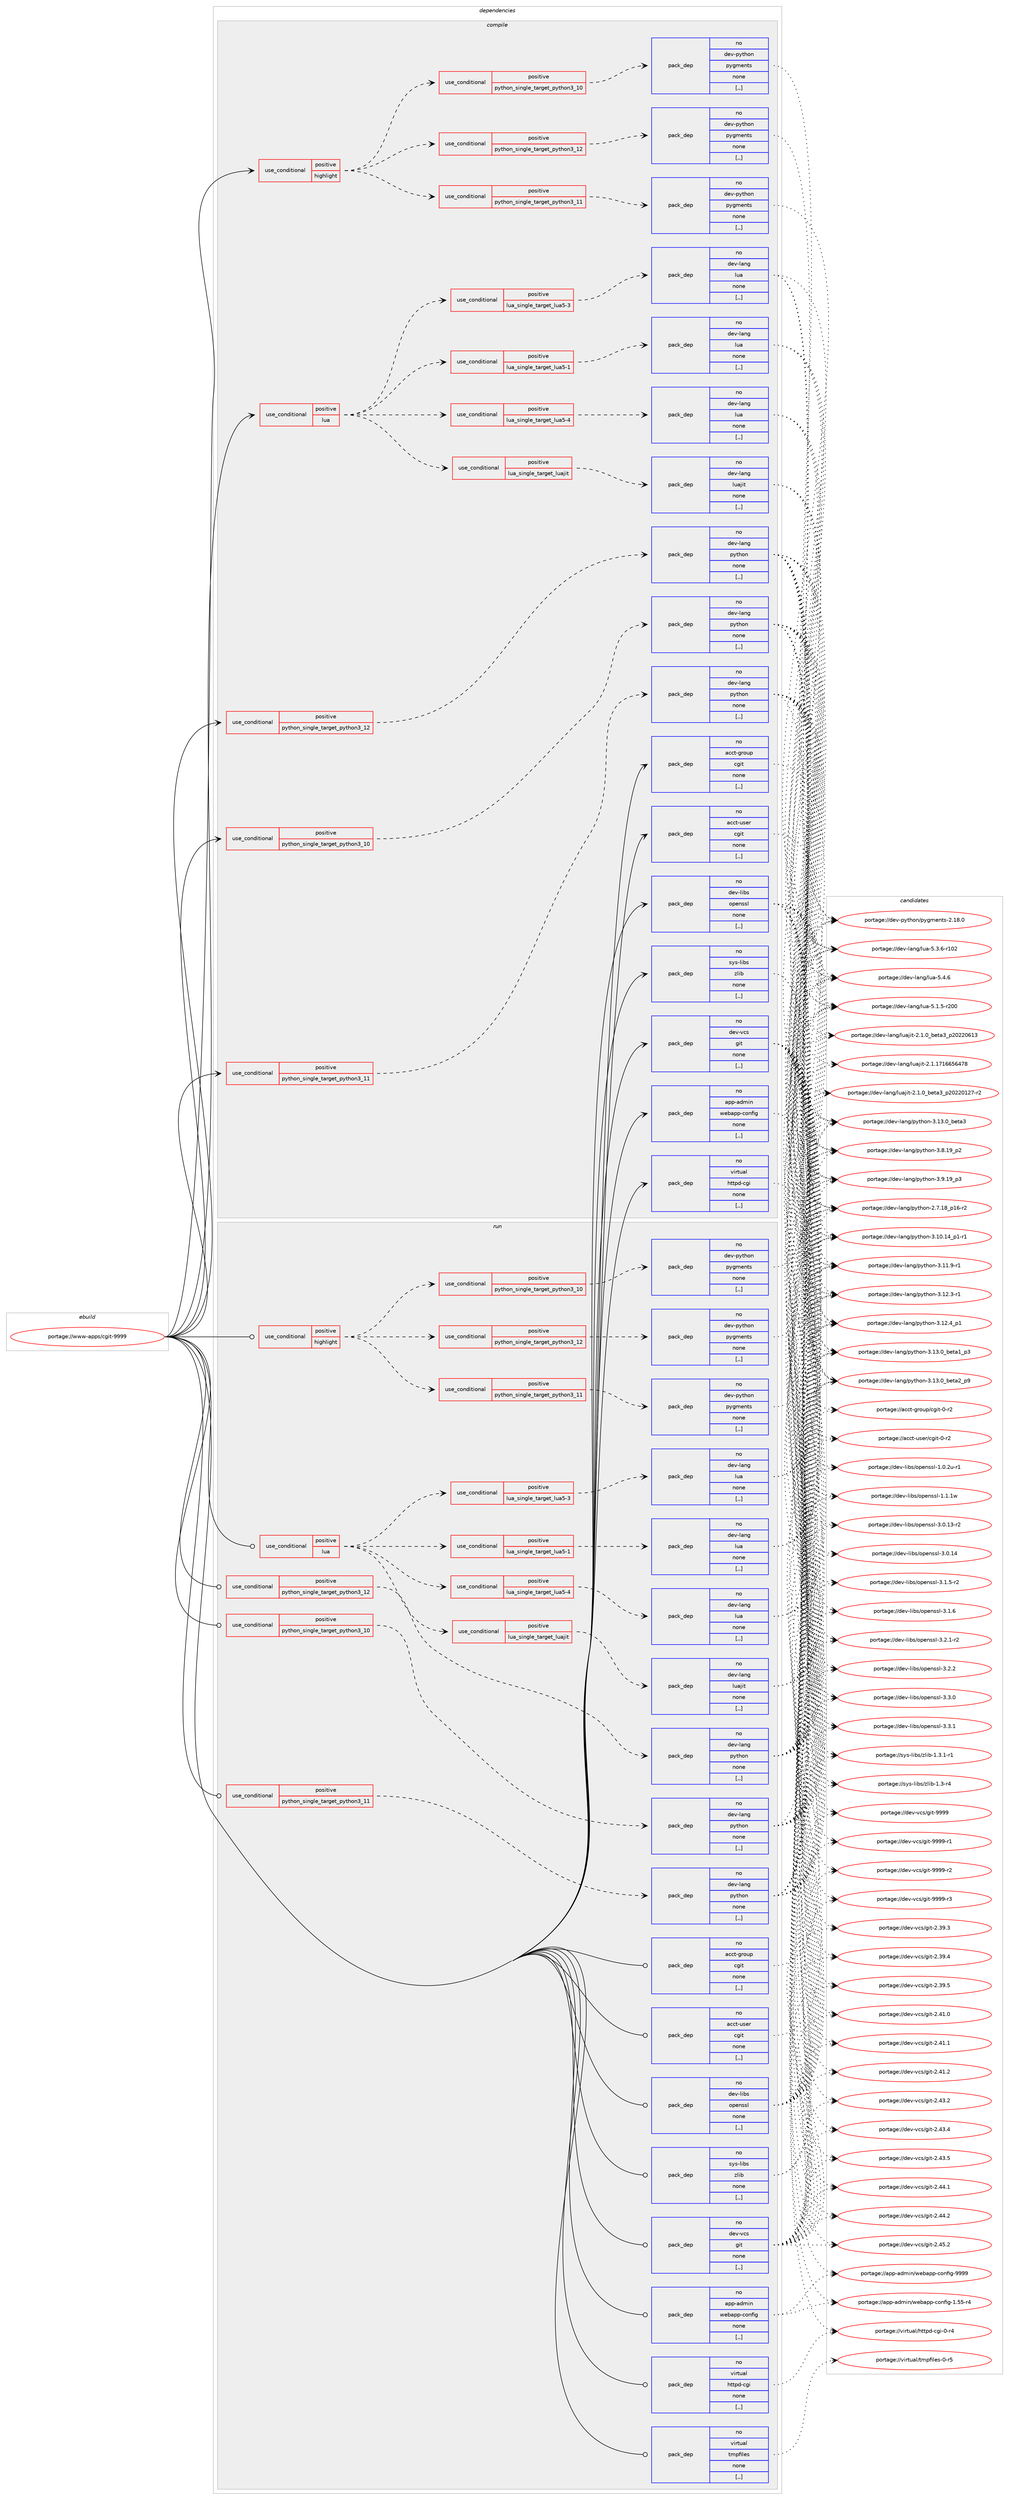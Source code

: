 digraph prolog {

# *************
# Graph options
# *************

newrank=true;
concentrate=true;
compound=true;
graph [rankdir=LR,fontname=Helvetica,fontsize=10,ranksep=1.5];#, ranksep=2.5, nodesep=0.2];
edge  [arrowhead=vee];
node  [fontname=Helvetica,fontsize=10];

# **********
# The ebuild
# **********

subgraph cluster_leftcol {
color=gray;
rank=same;
label=<<i>ebuild</i>>;
id [label="portage://www-apps/cgit-9999", color=red, width=4, href="../www-apps/cgit-9999.svg"];
}

# ****************
# The dependencies
# ****************

subgraph cluster_midcol {
color=gray;
label=<<i>dependencies</i>>;
subgraph cluster_compile {
fillcolor="#eeeeee";
style=filled;
label=<<i>compile</i>>;
subgraph cond116062 {
dependency436102 [label=<<TABLE BORDER="0" CELLBORDER="1" CELLSPACING="0" CELLPADDING="4"><TR><TD ROWSPAN="3" CELLPADDING="10">use_conditional</TD></TR><TR><TD>positive</TD></TR><TR><TD>highlight</TD></TR></TABLE>>, shape=none, color=red];
subgraph cond116063 {
dependency436103 [label=<<TABLE BORDER="0" CELLBORDER="1" CELLSPACING="0" CELLPADDING="4"><TR><TD ROWSPAN="3" CELLPADDING="10">use_conditional</TD></TR><TR><TD>positive</TD></TR><TR><TD>python_single_target_python3_10</TD></TR></TABLE>>, shape=none, color=red];
subgraph pack316865 {
dependency436104 [label=<<TABLE BORDER="0" CELLBORDER="1" CELLSPACING="0" CELLPADDING="4" WIDTH="220"><TR><TD ROWSPAN="6" CELLPADDING="30">pack_dep</TD></TR><TR><TD WIDTH="110">no</TD></TR><TR><TD>dev-python</TD></TR><TR><TD>pygments</TD></TR><TR><TD>none</TD></TR><TR><TD>[,,]</TD></TR></TABLE>>, shape=none, color=blue];
}
dependency436103:e -> dependency436104:w [weight=20,style="dashed",arrowhead="vee"];
}
dependency436102:e -> dependency436103:w [weight=20,style="dashed",arrowhead="vee"];
subgraph cond116064 {
dependency436105 [label=<<TABLE BORDER="0" CELLBORDER="1" CELLSPACING="0" CELLPADDING="4"><TR><TD ROWSPAN="3" CELLPADDING="10">use_conditional</TD></TR><TR><TD>positive</TD></TR><TR><TD>python_single_target_python3_11</TD></TR></TABLE>>, shape=none, color=red];
subgraph pack316866 {
dependency436106 [label=<<TABLE BORDER="0" CELLBORDER="1" CELLSPACING="0" CELLPADDING="4" WIDTH="220"><TR><TD ROWSPAN="6" CELLPADDING="30">pack_dep</TD></TR><TR><TD WIDTH="110">no</TD></TR><TR><TD>dev-python</TD></TR><TR><TD>pygments</TD></TR><TR><TD>none</TD></TR><TR><TD>[,,]</TD></TR></TABLE>>, shape=none, color=blue];
}
dependency436105:e -> dependency436106:w [weight=20,style="dashed",arrowhead="vee"];
}
dependency436102:e -> dependency436105:w [weight=20,style="dashed",arrowhead="vee"];
subgraph cond116065 {
dependency436107 [label=<<TABLE BORDER="0" CELLBORDER="1" CELLSPACING="0" CELLPADDING="4"><TR><TD ROWSPAN="3" CELLPADDING="10">use_conditional</TD></TR><TR><TD>positive</TD></TR><TR><TD>python_single_target_python3_12</TD></TR></TABLE>>, shape=none, color=red];
subgraph pack316867 {
dependency436108 [label=<<TABLE BORDER="0" CELLBORDER="1" CELLSPACING="0" CELLPADDING="4" WIDTH="220"><TR><TD ROWSPAN="6" CELLPADDING="30">pack_dep</TD></TR><TR><TD WIDTH="110">no</TD></TR><TR><TD>dev-python</TD></TR><TR><TD>pygments</TD></TR><TR><TD>none</TD></TR><TR><TD>[,,]</TD></TR></TABLE>>, shape=none, color=blue];
}
dependency436107:e -> dependency436108:w [weight=20,style="dashed",arrowhead="vee"];
}
dependency436102:e -> dependency436107:w [weight=20,style="dashed",arrowhead="vee"];
}
id:e -> dependency436102:w [weight=20,style="solid",arrowhead="vee"];
subgraph cond116066 {
dependency436109 [label=<<TABLE BORDER="0" CELLBORDER="1" CELLSPACING="0" CELLPADDING="4"><TR><TD ROWSPAN="3" CELLPADDING="10">use_conditional</TD></TR><TR><TD>positive</TD></TR><TR><TD>lua</TD></TR></TABLE>>, shape=none, color=red];
subgraph cond116067 {
dependency436110 [label=<<TABLE BORDER="0" CELLBORDER="1" CELLSPACING="0" CELLPADDING="4"><TR><TD ROWSPAN="3" CELLPADDING="10">use_conditional</TD></TR><TR><TD>positive</TD></TR><TR><TD>lua_single_target_luajit</TD></TR></TABLE>>, shape=none, color=red];
subgraph pack316868 {
dependency436111 [label=<<TABLE BORDER="0" CELLBORDER="1" CELLSPACING="0" CELLPADDING="4" WIDTH="220"><TR><TD ROWSPAN="6" CELLPADDING="30">pack_dep</TD></TR><TR><TD WIDTH="110">no</TD></TR><TR><TD>dev-lang</TD></TR><TR><TD>luajit</TD></TR><TR><TD>none</TD></TR><TR><TD>[,,]</TD></TR></TABLE>>, shape=none, color=blue];
}
dependency436110:e -> dependency436111:w [weight=20,style="dashed",arrowhead="vee"];
}
dependency436109:e -> dependency436110:w [weight=20,style="dashed",arrowhead="vee"];
subgraph cond116068 {
dependency436112 [label=<<TABLE BORDER="0" CELLBORDER="1" CELLSPACING="0" CELLPADDING="4"><TR><TD ROWSPAN="3" CELLPADDING="10">use_conditional</TD></TR><TR><TD>positive</TD></TR><TR><TD>lua_single_target_lua5-1</TD></TR></TABLE>>, shape=none, color=red];
subgraph pack316869 {
dependency436113 [label=<<TABLE BORDER="0" CELLBORDER="1" CELLSPACING="0" CELLPADDING="4" WIDTH="220"><TR><TD ROWSPAN="6" CELLPADDING="30">pack_dep</TD></TR><TR><TD WIDTH="110">no</TD></TR><TR><TD>dev-lang</TD></TR><TR><TD>lua</TD></TR><TR><TD>none</TD></TR><TR><TD>[,,]</TD></TR></TABLE>>, shape=none, color=blue];
}
dependency436112:e -> dependency436113:w [weight=20,style="dashed",arrowhead="vee"];
}
dependency436109:e -> dependency436112:w [weight=20,style="dashed",arrowhead="vee"];
subgraph cond116069 {
dependency436114 [label=<<TABLE BORDER="0" CELLBORDER="1" CELLSPACING="0" CELLPADDING="4"><TR><TD ROWSPAN="3" CELLPADDING="10">use_conditional</TD></TR><TR><TD>positive</TD></TR><TR><TD>lua_single_target_lua5-3</TD></TR></TABLE>>, shape=none, color=red];
subgraph pack316870 {
dependency436115 [label=<<TABLE BORDER="0" CELLBORDER="1" CELLSPACING="0" CELLPADDING="4" WIDTH="220"><TR><TD ROWSPAN="6" CELLPADDING="30">pack_dep</TD></TR><TR><TD WIDTH="110">no</TD></TR><TR><TD>dev-lang</TD></TR><TR><TD>lua</TD></TR><TR><TD>none</TD></TR><TR><TD>[,,]</TD></TR></TABLE>>, shape=none, color=blue];
}
dependency436114:e -> dependency436115:w [weight=20,style="dashed",arrowhead="vee"];
}
dependency436109:e -> dependency436114:w [weight=20,style="dashed",arrowhead="vee"];
subgraph cond116070 {
dependency436116 [label=<<TABLE BORDER="0" CELLBORDER="1" CELLSPACING="0" CELLPADDING="4"><TR><TD ROWSPAN="3" CELLPADDING="10">use_conditional</TD></TR><TR><TD>positive</TD></TR><TR><TD>lua_single_target_lua5-4</TD></TR></TABLE>>, shape=none, color=red];
subgraph pack316871 {
dependency436117 [label=<<TABLE BORDER="0" CELLBORDER="1" CELLSPACING="0" CELLPADDING="4" WIDTH="220"><TR><TD ROWSPAN="6" CELLPADDING="30">pack_dep</TD></TR><TR><TD WIDTH="110">no</TD></TR><TR><TD>dev-lang</TD></TR><TR><TD>lua</TD></TR><TR><TD>none</TD></TR><TR><TD>[,,]</TD></TR></TABLE>>, shape=none, color=blue];
}
dependency436116:e -> dependency436117:w [weight=20,style="dashed",arrowhead="vee"];
}
dependency436109:e -> dependency436116:w [weight=20,style="dashed",arrowhead="vee"];
}
id:e -> dependency436109:w [weight=20,style="solid",arrowhead="vee"];
subgraph cond116071 {
dependency436118 [label=<<TABLE BORDER="0" CELLBORDER="1" CELLSPACING="0" CELLPADDING="4"><TR><TD ROWSPAN="3" CELLPADDING="10">use_conditional</TD></TR><TR><TD>positive</TD></TR><TR><TD>python_single_target_python3_10</TD></TR></TABLE>>, shape=none, color=red];
subgraph pack316872 {
dependency436119 [label=<<TABLE BORDER="0" CELLBORDER="1" CELLSPACING="0" CELLPADDING="4" WIDTH="220"><TR><TD ROWSPAN="6" CELLPADDING="30">pack_dep</TD></TR><TR><TD WIDTH="110">no</TD></TR><TR><TD>dev-lang</TD></TR><TR><TD>python</TD></TR><TR><TD>none</TD></TR><TR><TD>[,,]</TD></TR></TABLE>>, shape=none, color=blue];
}
dependency436118:e -> dependency436119:w [weight=20,style="dashed",arrowhead="vee"];
}
id:e -> dependency436118:w [weight=20,style="solid",arrowhead="vee"];
subgraph cond116072 {
dependency436120 [label=<<TABLE BORDER="0" CELLBORDER="1" CELLSPACING="0" CELLPADDING="4"><TR><TD ROWSPAN="3" CELLPADDING="10">use_conditional</TD></TR><TR><TD>positive</TD></TR><TR><TD>python_single_target_python3_11</TD></TR></TABLE>>, shape=none, color=red];
subgraph pack316873 {
dependency436121 [label=<<TABLE BORDER="0" CELLBORDER="1" CELLSPACING="0" CELLPADDING="4" WIDTH="220"><TR><TD ROWSPAN="6" CELLPADDING="30">pack_dep</TD></TR><TR><TD WIDTH="110">no</TD></TR><TR><TD>dev-lang</TD></TR><TR><TD>python</TD></TR><TR><TD>none</TD></TR><TR><TD>[,,]</TD></TR></TABLE>>, shape=none, color=blue];
}
dependency436120:e -> dependency436121:w [weight=20,style="dashed",arrowhead="vee"];
}
id:e -> dependency436120:w [weight=20,style="solid",arrowhead="vee"];
subgraph cond116073 {
dependency436122 [label=<<TABLE BORDER="0" CELLBORDER="1" CELLSPACING="0" CELLPADDING="4"><TR><TD ROWSPAN="3" CELLPADDING="10">use_conditional</TD></TR><TR><TD>positive</TD></TR><TR><TD>python_single_target_python3_12</TD></TR></TABLE>>, shape=none, color=red];
subgraph pack316874 {
dependency436123 [label=<<TABLE BORDER="0" CELLBORDER="1" CELLSPACING="0" CELLPADDING="4" WIDTH="220"><TR><TD ROWSPAN="6" CELLPADDING="30">pack_dep</TD></TR><TR><TD WIDTH="110">no</TD></TR><TR><TD>dev-lang</TD></TR><TR><TD>python</TD></TR><TR><TD>none</TD></TR><TR><TD>[,,]</TD></TR></TABLE>>, shape=none, color=blue];
}
dependency436122:e -> dependency436123:w [weight=20,style="dashed",arrowhead="vee"];
}
id:e -> dependency436122:w [weight=20,style="solid",arrowhead="vee"];
subgraph pack316875 {
dependency436124 [label=<<TABLE BORDER="0" CELLBORDER="1" CELLSPACING="0" CELLPADDING="4" WIDTH="220"><TR><TD ROWSPAN="6" CELLPADDING="30">pack_dep</TD></TR><TR><TD WIDTH="110">no</TD></TR><TR><TD>acct-group</TD></TR><TR><TD>cgit</TD></TR><TR><TD>none</TD></TR><TR><TD>[,,]</TD></TR></TABLE>>, shape=none, color=blue];
}
id:e -> dependency436124:w [weight=20,style="solid",arrowhead="vee"];
subgraph pack316876 {
dependency436125 [label=<<TABLE BORDER="0" CELLBORDER="1" CELLSPACING="0" CELLPADDING="4" WIDTH="220"><TR><TD ROWSPAN="6" CELLPADDING="30">pack_dep</TD></TR><TR><TD WIDTH="110">no</TD></TR><TR><TD>acct-user</TD></TR><TR><TD>cgit</TD></TR><TR><TD>none</TD></TR><TR><TD>[,,]</TD></TR></TABLE>>, shape=none, color=blue];
}
id:e -> dependency436125:w [weight=20,style="solid",arrowhead="vee"];
subgraph pack316877 {
dependency436126 [label=<<TABLE BORDER="0" CELLBORDER="1" CELLSPACING="0" CELLPADDING="4" WIDTH="220"><TR><TD ROWSPAN="6" CELLPADDING="30">pack_dep</TD></TR><TR><TD WIDTH="110">no</TD></TR><TR><TD>app-admin</TD></TR><TR><TD>webapp-config</TD></TR><TR><TD>none</TD></TR><TR><TD>[,,]</TD></TR></TABLE>>, shape=none, color=blue];
}
id:e -> dependency436126:w [weight=20,style="solid",arrowhead="vee"];
subgraph pack316878 {
dependency436127 [label=<<TABLE BORDER="0" CELLBORDER="1" CELLSPACING="0" CELLPADDING="4" WIDTH="220"><TR><TD ROWSPAN="6" CELLPADDING="30">pack_dep</TD></TR><TR><TD WIDTH="110">no</TD></TR><TR><TD>dev-libs</TD></TR><TR><TD>openssl</TD></TR><TR><TD>none</TD></TR><TR><TD>[,,]</TD></TR></TABLE>>, shape=none, color=blue];
}
id:e -> dependency436127:w [weight=20,style="solid",arrowhead="vee"];
subgraph pack316879 {
dependency436128 [label=<<TABLE BORDER="0" CELLBORDER="1" CELLSPACING="0" CELLPADDING="4" WIDTH="220"><TR><TD ROWSPAN="6" CELLPADDING="30">pack_dep</TD></TR><TR><TD WIDTH="110">no</TD></TR><TR><TD>dev-vcs</TD></TR><TR><TD>git</TD></TR><TR><TD>none</TD></TR><TR><TD>[,,]</TD></TR></TABLE>>, shape=none, color=blue];
}
id:e -> dependency436128:w [weight=20,style="solid",arrowhead="vee"];
subgraph pack316880 {
dependency436129 [label=<<TABLE BORDER="0" CELLBORDER="1" CELLSPACING="0" CELLPADDING="4" WIDTH="220"><TR><TD ROWSPAN="6" CELLPADDING="30">pack_dep</TD></TR><TR><TD WIDTH="110">no</TD></TR><TR><TD>sys-libs</TD></TR><TR><TD>zlib</TD></TR><TR><TD>none</TD></TR><TR><TD>[,,]</TD></TR></TABLE>>, shape=none, color=blue];
}
id:e -> dependency436129:w [weight=20,style="solid",arrowhead="vee"];
subgraph pack316881 {
dependency436130 [label=<<TABLE BORDER="0" CELLBORDER="1" CELLSPACING="0" CELLPADDING="4" WIDTH="220"><TR><TD ROWSPAN="6" CELLPADDING="30">pack_dep</TD></TR><TR><TD WIDTH="110">no</TD></TR><TR><TD>virtual</TD></TR><TR><TD>httpd-cgi</TD></TR><TR><TD>none</TD></TR><TR><TD>[,,]</TD></TR></TABLE>>, shape=none, color=blue];
}
id:e -> dependency436130:w [weight=20,style="solid",arrowhead="vee"];
}
subgraph cluster_compileandrun {
fillcolor="#eeeeee";
style=filled;
label=<<i>compile and run</i>>;
}
subgraph cluster_run {
fillcolor="#eeeeee";
style=filled;
label=<<i>run</i>>;
subgraph cond116074 {
dependency436131 [label=<<TABLE BORDER="0" CELLBORDER="1" CELLSPACING="0" CELLPADDING="4"><TR><TD ROWSPAN="3" CELLPADDING="10">use_conditional</TD></TR><TR><TD>positive</TD></TR><TR><TD>highlight</TD></TR></TABLE>>, shape=none, color=red];
subgraph cond116075 {
dependency436132 [label=<<TABLE BORDER="0" CELLBORDER="1" CELLSPACING="0" CELLPADDING="4"><TR><TD ROWSPAN="3" CELLPADDING="10">use_conditional</TD></TR><TR><TD>positive</TD></TR><TR><TD>python_single_target_python3_10</TD></TR></TABLE>>, shape=none, color=red];
subgraph pack316882 {
dependency436133 [label=<<TABLE BORDER="0" CELLBORDER="1" CELLSPACING="0" CELLPADDING="4" WIDTH="220"><TR><TD ROWSPAN="6" CELLPADDING="30">pack_dep</TD></TR><TR><TD WIDTH="110">no</TD></TR><TR><TD>dev-python</TD></TR><TR><TD>pygments</TD></TR><TR><TD>none</TD></TR><TR><TD>[,,]</TD></TR></TABLE>>, shape=none, color=blue];
}
dependency436132:e -> dependency436133:w [weight=20,style="dashed",arrowhead="vee"];
}
dependency436131:e -> dependency436132:w [weight=20,style="dashed",arrowhead="vee"];
subgraph cond116076 {
dependency436134 [label=<<TABLE BORDER="0" CELLBORDER="1" CELLSPACING="0" CELLPADDING="4"><TR><TD ROWSPAN="3" CELLPADDING="10">use_conditional</TD></TR><TR><TD>positive</TD></TR><TR><TD>python_single_target_python3_11</TD></TR></TABLE>>, shape=none, color=red];
subgraph pack316883 {
dependency436135 [label=<<TABLE BORDER="0" CELLBORDER="1" CELLSPACING="0" CELLPADDING="4" WIDTH="220"><TR><TD ROWSPAN="6" CELLPADDING="30">pack_dep</TD></TR><TR><TD WIDTH="110">no</TD></TR><TR><TD>dev-python</TD></TR><TR><TD>pygments</TD></TR><TR><TD>none</TD></TR><TR><TD>[,,]</TD></TR></TABLE>>, shape=none, color=blue];
}
dependency436134:e -> dependency436135:w [weight=20,style="dashed",arrowhead="vee"];
}
dependency436131:e -> dependency436134:w [weight=20,style="dashed",arrowhead="vee"];
subgraph cond116077 {
dependency436136 [label=<<TABLE BORDER="0" CELLBORDER="1" CELLSPACING="0" CELLPADDING="4"><TR><TD ROWSPAN="3" CELLPADDING="10">use_conditional</TD></TR><TR><TD>positive</TD></TR><TR><TD>python_single_target_python3_12</TD></TR></TABLE>>, shape=none, color=red];
subgraph pack316884 {
dependency436137 [label=<<TABLE BORDER="0" CELLBORDER="1" CELLSPACING="0" CELLPADDING="4" WIDTH="220"><TR><TD ROWSPAN="6" CELLPADDING="30">pack_dep</TD></TR><TR><TD WIDTH="110">no</TD></TR><TR><TD>dev-python</TD></TR><TR><TD>pygments</TD></TR><TR><TD>none</TD></TR><TR><TD>[,,]</TD></TR></TABLE>>, shape=none, color=blue];
}
dependency436136:e -> dependency436137:w [weight=20,style="dashed",arrowhead="vee"];
}
dependency436131:e -> dependency436136:w [weight=20,style="dashed",arrowhead="vee"];
}
id:e -> dependency436131:w [weight=20,style="solid",arrowhead="odot"];
subgraph cond116078 {
dependency436138 [label=<<TABLE BORDER="0" CELLBORDER="1" CELLSPACING="0" CELLPADDING="4"><TR><TD ROWSPAN="3" CELLPADDING="10">use_conditional</TD></TR><TR><TD>positive</TD></TR><TR><TD>lua</TD></TR></TABLE>>, shape=none, color=red];
subgraph cond116079 {
dependency436139 [label=<<TABLE BORDER="0" CELLBORDER="1" CELLSPACING="0" CELLPADDING="4"><TR><TD ROWSPAN="3" CELLPADDING="10">use_conditional</TD></TR><TR><TD>positive</TD></TR><TR><TD>lua_single_target_luajit</TD></TR></TABLE>>, shape=none, color=red];
subgraph pack316885 {
dependency436140 [label=<<TABLE BORDER="0" CELLBORDER="1" CELLSPACING="0" CELLPADDING="4" WIDTH="220"><TR><TD ROWSPAN="6" CELLPADDING="30">pack_dep</TD></TR><TR><TD WIDTH="110">no</TD></TR><TR><TD>dev-lang</TD></TR><TR><TD>luajit</TD></TR><TR><TD>none</TD></TR><TR><TD>[,,]</TD></TR></TABLE>>, shape=none, color=blue];
}
dependency436139:e -> dependency436140:w [weight=20,style="dashed",arrowhead="vee"];
}
dependency436138:e -> dependency436139:w [weight=20,style="dashed",arrowhead="vee"];
subgraph cond116080 {
dependency436141 [label=<<TABLE BORDER="0" CELLBORDER="1" CELLSPACING="0" CELLPADDING="4"><TR><TD ROWSPAN="3" CELLPADDING="10">use_conditional</TD></TR><TR><TD>positive</TD></TR><TR><TD>lua_single_target_lua5-1</TD></TR></TABLE>>, shape=none, color=red];
subgraph pack316886 {
dependency436142 [label=<<TABLE BORDER="0" CELLBORDER="1" CELLSPACING="0" CELLPADDING="4" WIDTH="220"><TR><TD ROWSPAN="6" CELLPADDING="30">pack_dep</TD></TR><TR><TD WIDTH="110">no</TD></TR><TR><TD>dev-lang</TD></TR><TR><TD>lua</TD></TR><TR><TD>none</TD></TR><TR><TD>[,,]</TD></TR></TABLE>>, shape=none, color=blue];
}
dependency436141:e -> dependency436142:w [weight=20,style="dashed",arrowhead="vee"];
}
dependency436138:e -> dependency436141:w [weight=20,style="dashed",arrowhead="vee"];
subgraph cond116081 {
dependency436143 [label=<<TABLE BORDER="0" CELLBORDER="1" CELLSPACING="0" CELLPADDING="4"><TR><TD ROWSPAN="3" CELLPADDING="10">use_conditional</TD></TR><TR><TD>positive</TD></TR><TR><TD>lua_single_target_lua5-3</TD></TR></TABLE>>, shape=none, color=red];
subgraph pack316887 {
dependency436144 [label=<<TABLE BORDER="0" CELLBORDER="1" CELLSPACING="0" CELLPADDING="4" WIDTH="220"><TR><TD ROWSPAN="6" CELLPADDING="30">pack_dep</TD></TR><TR><TD WIDTH="110">no</TD></TR><TR><TD>dev-lang</TD></TR><TR><TD>lua</TD></TR><TR><TD>none</TD></TR><TR><TD>[,,]</TD></TR></TABLE>>, shape=none, color=blue];
}
dependency436143:e -> dependency436144:w [weight=20,style="dashed",arrowhead="vee"];
}
dependency436138:e -> dependency436143:w [weight=20,style="dashed",arrowhead="vee"];
subgraph cond116082 {
dependency436145 [label=<<TABLE BORDER="0" CELLBORDER="1" CELLSPACING="0" CELLPADDING="4"><TR><TD ROWSPAN="3" CELLPADDING="10">use_conditional</TD></TR><TR><TD>positive</TD></TR><TR><TD>lua_single_target_lua5-4</TD></TR></TABLE>>, shape=none, color=red];
subgraph pack316888 {
dependency436146 [label=<<TABLE BORDER="0" CELLBORDER="1" CELLSPACING="0" CELLPADDING="4" WIDTH="220"><TR><TD ROWSPAN="6" CELLPADDING="30">pack_dep</TD></TR><TR><TD WIDTH="110">no</TD></TR><TR><TD>dev-lang</TD></TR><TR><TD>lua</TD></TR><TR><TD>none</TD></TR><TR><TD>[,,]</TD></TR></TABLE>>, shape=none, color=blue];
}
dependency436145:e -> dependency436146:w [weight=20,style="dashed",arrowhead="vee"];
}
dependency436138:e -> dependency436145:w [weight=20,style="dashed",arrowhead="vee"];
}
id:e -> dependency436138:w [weight=20,style="solid",arrowhead="odot"];
subgraph cond116083 {
dependency436147 [label=<<TABLE BORDER="0" CELLBORDER="1" CELLSPACING="0" CELLPADDING="4"><TR><TD ROWSPAN="3" CELLPADDING="10">use_conditional</TD></TR><TR><TD>positive</TD></TR><TR><TD>python_single_target_python3_10</TD></TR></TABLE>>, shape=none, color=red];
subgraph pack316889 {
dependency436148 [label=<<TABLE BORDER="0" CELLBORDER="1" CELLSPACING="0" CELLPADDING="4" WIDTH="220"><TR><TD ROWSPAN="6" CELLPADDING="30">pack_dep</TD></TR><TR><TD WIDTH="110">no</TD></TR><TR><TD>dev-lang</TD></TR><TR><TD>python</TD></TR><TR><TD>none</TD></TR><TR><TD>[,,]</TD></TR></TABLE>>, shape=none, color=blue];
}
dependency436147:e -> dependency436148:w [weight=20,style="dashed",arrowhead="vee"];
}
id:e -> dependency436147:w [weight=20,style="solid",arrowhead="odot"];
subgraph cond116084 {
dependency436149 [label=<<TABLE BORDER="0" CELLBORDER="1" CELLSPACING="0" CELLPADDING="4"><TR><TD ROWSPAN="3" CELLPADDING="10">use_conditional</TD></TR><TR><TD>positive</TD></TR><TR><TD>python_single_target_python3_11</TD></TR></TABLE>>, shape=none, color=red];
subgraph pack316890 {
dependency436150 [label=<<TABLE BORDER="0" CELLBORDER="1" CELLSPACING="0" CELLPADDING="4" WIDTH="220"><TR><TD ROWSPAN="6" CELLPADDING="30">pack_dep</TD></TR><TR><TD WIDTH="110">no</TD></TR><TR><TD>dev-lang</TD></TR><TR><TD>python</TD></TR><TR><TD>none</TD></TR><TR><TD>[,,]</TD></TR></TABLE>>, shape=none, color=blue];
}
dependency436149:e -> dependency436150:w [weight=20,style="dashed",arrowhead="vee"];
}
id:e -> dependency436149:w [weight=20,style="solid",arrowhead="odot"];
subgraph cond116085 {
dependency436151 [label=<<TABLE BORDER="0" CELLBORDER="1" CELLSPACING="0" CELLPADDING="4"><TR><TD ROWSPAN="3" CELLPADDING="10">use_conditional</TD></TR><TR><TD>positive</TD></TR><TR><TD>python_single_target_python3_12</TD></TR></TABLE>>, shape=none, color=red];
subgraph pack316891 {
dependency436152 [label=<<TABLE BORDER="0" CELLBORDER="1" CELLSPACING="0" CELLPADDING="4" WIDTH="220"><TR><TD ROWSPAN="6" CELLPADDING="30">pack_dep</TD></TR><TR><TD WIDTH="110">no</TD></TR><TR><TD>dev-lang</TD></TR><TR><TD>python</TD></TR><TR><TD>none</TD></TR><TR><TD>[,,]</TD></TR></TABLE>>, shape=none, color=blue];
}
dependency436151:e -> dependency436152:w [weight=20,style="dashed",arrowhead="vee"];
}
id:e -> dependency436151:w [weight=20,style="solid",arrowhead="odot"];
subgraph pack316892 {
dependency436153 [label=<<TABLE BORDER="0" CELLBORDER="1" CELLSPACING="0" CELLPADDING="4" WIDTH="220"><TR><TD ROWSPAN="6" CELLPADDING="30">pack_dep</TD></TR><TR><TD WIDTH="110">no</TD></TR><TR><TD>acct-group</TD></TR><TR><TD>cgit</TD></TR><TR><TD>none</TD></TR><TR><TD>[,,]</TD></TR></TABLE>>, shape=none, color=blue];
}
id:e -> dependency436153:w [weight=20,style="solid",arrowhead="odot"];
subgraph pack316893 {
dependency436154 [label=<<TABLE BORDER="0" CELLBORDER="1" CELLSPACING="0" CELLPADDING="4" WIDTH="220"><TR><TD ROWSPAN="6" CELLPADDING="30">pack_dep</TD></TR><TR><TD WIDTH="110">no</TD></TR><TR><TD>acct-user</TD></TR><TR><TD>cgit</TD></TR><TR><TD>none</TD></TR><TR><TD>[,,]</TD></TR></TABLE>>, shape=none, color=blue];
}
id:e -> dependency436154:w [weight=20,style="solid",arrowhead="odot"];
subgraph pack316894 {
dependency436155 [label=<<TABLE BORDER="0" CELLBORDER="1" CELLSPACING="0" CELLPADDING="4" WIDTH="220"><TR><TD ROWSPAN="6" CELLPADDING="30">pack_dep</TD></TR><TR><TD WIDTH="110">no</TD></TR><TR><TD>app-admin</TD></TR><TR><TD>webapp-config</TD></TR><TR><TD>none</TD></TR><TR><TD>[,,]</TD></TR></TABLE>>, shape=none, color=blue];
}
id:e -> dependency436155:w [weight=20,style="solid",arrowhead="odot"];
subgraph pack316895 {
dependency436156 [label=<<TABLE BORDER="0" CELLBORDER="1" CELLSPACING="0" CELLPADDING="4" WIDTH="220"><TR><TD ROWSPAN="6" CELLPADDING="30">pack_dep</TD></TR><TR><TD WIDTH="110">no</TD></TR><TR><TD>dev-libs</TD></TR><TR><TD>openssl</TD></TR><TR><TD>none</TD></TR><TR><TD>[,,]</TD></TR></TABLE>>, shape=none, color=blue];
}
id:e -> dependency436156:w [weight=20,style="solid",arrowhead="odot"];
subgraph pack316896 {
dependency436157 [label=<<TABLE BORDER="0" CELLBORDER="1" CELLSPACING="0" CELLPADDING="4" WIDTH="220"><TR><TD ROWSPAN="6" CELLPADDING="30">pack_dep</TD></TR><TR><TD WIDTH="110">no</TD></TR><TR><TD>dev-vcs</TD></TR><TR><TD>git</TD></TR><TR><TD>none</TD></TR><TR><TD>[,,]</TD></TR></TABLE>>, shape=none, color=blue];
}
id:e -> dependency436157:w [weight=20,style="solid",arrowhead="odot"];
subgraph pack316897 {
dependency436158 [label=<<TABLE BORDER="0" CELLBORDER="1" CELLSPACING="0" CELLPADDING="4" WIDTH="220"><TR><TD ROWSPAN="6" CELLPADDING="30">pack_dep</TD></TR><TR><TD WIDTH="110">no</TD></TR><TR><TD>sys-libs</TD></TR><TR><TD>zlib</TD></TR><TR><TD>none</TD></TR><TR><TD>[,,]</TD></TR></TABLE>>, shape=none, color=blue];
}
id:e -> dependency436158:w [weight=20,style="solid",arrowhead="odot"];
subgraph pack316898 {
dependency436159 [label=<<TABLE BORDER="0" CELLBORDER="1" CELLSPACING="0" CELLPADDING="4" WIDTH="220"><TR><TD ROWSPAN="6" CELLPADDING="30">pack_dep</TD></TR><TR><TD WIDTH="110">no</TD></TR><TR><TD>virtual</TD></TR><TR><TD>httpd-cgi</TD></TR><TR><TD>none</TD></TR><TR><TD>[,,]</TD></TR></TABLE>>, shape=none, color=blue];
}
id:e -> dependency436159:w [weight=20,style="solid",arrowhead="odot"];
subgraph pack316899 {
dependency436160 [label=<<TABLE BORDER="0" CELLBORDER="1" CELLSPACING="0" CELLPADDING="4" WIDTH="220"><TR><TD ROWSPAN="6" CELLPADDING="30">pack_dep</TD></TR><TR><TD WIDTH="110">no</TD></TR><TR><TD>virtual</TD></TR><TR><TD>tmpfiles</TD></TR><TR><TD>none</TD></TR><TR><TD>[,,]</TD></TR></TABLE>>, shape=none, color=blue];
}
id:e -> dependency436160:w [weight=20,style="solid",arrowhead="odot"];
}
}

# **************
# The candidates
# **************

subgraph cluster_choices {
rank=same;
color=gray;
label=<<i>candidates</i>>;

subgraph choice316865 {
color=black;
nodesep=1;
choice100101118451121211161041111104711212110310910111011611545504649564648 [label="portage://dev-python/pygments-2.18.0", color=red, width=4,href="../dev-python/pygments-2.18.0.svg"];
dependency436104:e -> choice100101118451121211161041111104711212110310910111011611545504649564648:w [style=dotted,weight="100"];
}
subgraph choice316866 {
color=black;
nodesep=1;
choice100101118451121211161041111104711212110310910111011611545504649564648 [label="portage://dev-python/pygments-2.18.0", color=red, width=4,href="../dev-python/pygments-2.18.0.svg"];
dependency436106:e -> choice100101118451121211161041111104711212110310910111011611545504649564648:w [style=dotted,weight="100"];
}
subgraph choice316867 {
color=black;
nodesep=1;
choice100101118451121211161041111104711212110310910111011611545504649564648 [label="portage://dev-python/pygments-2.18.0", color=red, width=4,href="../dev-python/pygments-2.18.0.svg"];
dependency436108:e -> choice100101118451121211161041111104711212110310910111011611545504649564648:w [style=dotted,weight="100"];
}
subgraph choice316868 {
color=black;
nodesep=1;
choice10010111845108971101034710811797106105116455046494648959810111697519511250485050484950554511450 [label="portage://dev-lang/luajit-2.1.0_beta3_p20220127-r2", color=red, width=4,href="../dev-lang/luajit-2.1.0_beta3_p20220127-r2.svg"];
choice1001011184510897110103471081179710610511645504649464895981011169751951125048505048544951 [label="portage://dev-lang/luajit-2.1.0_beta3_p20220613", color=red, width=4,href="../dev-lang/luajit-2.1.0_beta3_p20220613.svg"];
choice10010111845108971101034710811797106105116455046494649554954545354525556 [label="portage://dev-lang/luajit-2.1.1716656478", color=red, width=4,href="../dev-lang/luajit-2.1.1716656478.svg"];
dependency436111:e -> choice10010111845108971101034710811797106105116455046494648959810111697519511250485050484950554511450:w [style=dotted,weight="100"];
dependency436111:e -> choice1001011184510897110103471081179710610511645504649464895981011169751951125048505048544951:w [style=dotted,weight="100"];
dependency436111:e -> choice10010111845108971101034710811797106105116455046494649554954545354525556:w [style=dotted,weight="100"];
}
subgraph choice316869 {
color=black;
nodesep=1;
choice1001011184510897110103471081179745534649465345114504848 [label="portage://dev-lang/lua-5.1.5-r200", color=red, width=4,href="../dev-lang/lua-5.1.5-r200.svg"];
choice1001011184510897110103471081179745534651465445114494850 [label="portage://dev-lang/lua-5.3.6-r102", color=red, width=4,href="../dev-lang/lua-5.3.6-r102.svg"];
choice10010111845108971101034710811797455346524654 [label="portage://dev-lang/lua-5.4.6", color=red, width=4,href="../dev-lang/lua-5.4.6.svg"];
dependency436113:e -> choice1001011184510897110103471081179745534649465345114504848:w [style=dotted,weight="100"];
dependency436113:e -> choice1001011184510897110103471081179745534651465445114494850:w [style=dotted,weight="100"];
dependency436113:e -> choice10010111845108971101034710811797455346524654:w [style=dotted,weight="100"];
}
subgraph choice316870 {
color=black;
nodesep=1;
choice1001011184510897110103471081179745534649465345114504848 [label="portage://dev-lang/lua-5.1.5-r200", color=red, width=4,href="../dev-lang/lua-5.1.5-r200.svg"];
choice1001011184510897110103471081179745534651465445114494850 [label="portage://dev-lang/lua-5.3.6-r102", color=red, width=4,href="../dev-lang/lua-5.3.6-r102.svg"];
choice10010111845108971101034710811797455346524654 [label="portage://dev-lang/lua-5.4.6", color=red, width=4,href="../dev-lang/lua-5.4.6.svg"];
dependency436115:e -> choice1001011184510897110103471081179745534649465345114504848:w [style=dotted,weight="100"];
dependency436115:e -> choice1001011184510897110103471081179745534651465445114494850:w [style=dotted,weight="100"];
dependency436115:e -> choice10010111845108971101034710811797455346524654:w [style=dotted,weight="100"];
}
subgraph choice316871 {
color=black;
nodesep=1;
choice1001011184510897110103471081179745534649465345114504848 [label="portage://dev-lang/lua-5.1.5-r200", color=red, width=4,href="../dev-lang/lua-5.1.5-r200.svg"];
choice1001011184510897110103471081179745534651465445114494850 [label="portage://dev-lang/lua-5.3.6-r102", color=red, width=4,href="../dev-lang/lua-5.3.6-r102.svg"];
choice10010111845108971101034710811797455346524654 [label="portage://dev-lang/lua-5.4.6", color=red, width=4,href="../dev-lang/lua-5.4.6.svg"];
dependency436117:e -> choice1001011184510897110103471081179745534649465345114504848:w [style=dotted,weight="100"];
dependency436117:e -> choice1001011184510897110103471081179745534651465445114494850:w [style=dotted,weight="100"];
dependency436117:e -> choice10010111845108971101034710811797455346524654:w [style=dotted,weight="100"];
}
subgraph choice316872 {
color=black;
nodesep=1;
choice100101118451089711010347112121116104111110455046554649569511249544511450 [label="portage://dev-lang/python-2.7.18_p16-r2", color=red, width=4,href="../dev-lang/python-2.7.18_p16-r2.svg"];
choice100101118451089711010347112121116104111110455146494846495295112494511449 [label="portage://dev-lang/python-3.10.14_p1-r1", color=red, width=4,href="../dev-lang/python-3.10.14_p1-r1.svg"];
choice100101118451089711010347112121116104111110455146494946574511449 [label="portage://dev-lang/python-3.11.9-r1", color=red, width=4,href="../dev-lang/python-3.11.9-r1.svg"];
choice100101118451089711010347112121116104111110455146495046514511449 [label="portage://dev-lang/python-3.12.3-r1", color=red, width=4,href="../dev-lang/python-3.12.3-r1.svg"];
choice100101118451089711010347112121116104111110455146495046529511249 [label="portage://dev-lang/python-3.12.4_p1", color=red, width=4,href="../dev-lang/python-3.12.4_p1.svg"];
choice10010111845108971101034711212111610411111045514649514648959810111697499511251 [label="portage://dev-lang/python-3.13.0_beta1_p3", color=red, width=4,href="../dev-lang/python-3.13.0_beta1_p3.svg"];
choice10010111845108971101034711212111610411111045514649514648959810111697509511257 [label="portage://dev-lang/python-3.13.0_beta2_p9", color=red, width=4,href="../dev-lang/python-3.13.0_beta2_p9.svg"];
choice1001011184510897110103471121211161041111104551464951464895981011169751 [label="portage://dev-lang/python-3.13.0_beta3", color=red, width=4,href="../dev-lang/python-3.13.0_beta3.svg"];
choice100101118451089711010347112121116104111110455146564649579511250 [label="portage://dev-lang/python-3.8.19_p2", color=red, width=4,href="../dev-lang/python-3.8.19_p2.svg"];
choice100101118451089711010347112121116104111110455146574649579511251 [label="portage://dev-lang/python-3.9.19_p3", color=red, width=4,href="../dev-lang/python-3.9.19_p3.svg"];
dependency436119:e -> choice100101118451089711010347112121116104111110455046554649569511249544511450:w [style=dotted,weight="100"];
dependency436119:e -> choice100101118451089711010347112121116104111110455146494846495295112494511449:w [style=dotted,weight="100"];
dependency436119:e -> choice100101118451089711010347112121116104111110455146494946574511449:w [style=dotted,weight="100"];
dependency436119:e -> choice100101118451089711010347112121116104111110455146495046514511449:w [style=dotted,weight="100"];
dependency436119:e -> choice100101118451089711010347112121116104111110455146495046529511249:w [style=dotted,weight="100"];
dependency436119:e -> choice10010111845108971101034711212111610411111045514649514648959810111697499511251:w [style=dotted,weight="100"];
dependency436119:e -> choice10010111845108971101034711212111610411111045514649514648959810111697509511257:w [style=dotted,weight="100"];
dependency436119:e -> choice1001011184510897110103471121211161041111104551464951464895981011169751:w [style=dotted,weight="100"];
dependency436119:e -> choice100101118451089711010347112121116104111110455146564649579511250:w [style=dotted,weight="100"];
dependency436119:e -> choice100101118451089711010347112121116104111110455146574649579511251:w [style=dotted,weight="100"];
}
subgraph choice316873 {
color=black;
nodesep=1;
choice100101118451089711010347112121116104111110455046554649569511249544511450 [label="portage://dev-lang/python-2.7.18_p16-r2", color=red, width=4,href="../dev-lang/python-2.7.18_p16-r2.svg"];
choice100101118451089711010347112121116104111110455146494846495295112494511449 [label="portage://dev-lang/python-3.10.14_p1-r1", color=red, width=4,href="../dev-lang/python-3.10.14_p1-r1.svg"];
choice100101118451089711010347112121116104111110455146494946574511449 [label="portage://dev-lang/python-3.11.9-r1", color=red, width=4,href="../dev-lang/python-3.11.9-r1.svg"];
choice100101118451089711010347112121116104111110455146495046514511449 [label="portage://dev-lang/python-3.12.3-r1", color=red, width=4,href="../dev-lang/python-3.12.3-r1.svg"];
choice100101118451089711010347112121116104111110455146495046529511249 [label="portage://dev-lang/python-3.12.4_p1", color=red, width=4,href="../dev-lang/python-3.12.4_p1.svg"];
choice10010111845108971101034711212111610411111045514649514648959810111697499511251 [label="portage://dev-lang/python-3.13.0_beta1_p3", color=red, width=4,href="../dev-lang/python-3.13.0_beta1_p3.svg"];
choice10010111845108971101034711212111610411111045514649514648959810111697509511257 [label="portage://dev-lang/python-3.13.0_beta2_p9", color=red, width=4,href="../dev-lang/python-3.13.0_beta2_p9.svg"];
choice1001011184510897110103471121211161041111104551464951464895981011169751 [label="portage://dev-lang/python-3.13.0_beta3", color=red, width=4,href="../dev-lang/python-3.13.0_beta3.svg"];
choice100101118451089711010347112121116104111110455146564649579511250 [label="portage://dev-lang/python-3.8.19_p2", color=red, width=4,href="../dev-lang/python-3.8.19_p2.svg"];
choice100101118451089711010347112121116104111110455146574649579511251 [label="portage://dev-lang/python-3.9.19_p3", color=red, width=4,href="../dev-lang/python-3.9.19_p3.svg"];
dependency436121:e -> choice100101118451089711010347112121116104111110455046554649569511249544511450:w [style=dotted,weight="100"];
dependency436121:e -> choice100101118451089711010347112121116104111110455146494846495295112494511449:w [style=dotted,weight="100"];
dependency436121:e -> choice100101118451089711010347112121116104111110455146494946574511449:w [style=dotted,weight="100"];
dependency436121:e -> choice100101118451089711010347112121116104111110455146495046514511449:w [style=dotted,weight="100"];
dependency436121:e -> choice100101118451089711010347112121116104111110455146495046529511249:w [style=dotted,weight="100"];
dependency436121:e -> choice10010111845108971101034711212111610411111045514649514648959810111697499511251:w [style=dotted,weight="100"];
dependency436121:e -> choice10010111845108971101034711212111610411111045514649514648959810111697509511257:w [style=dotted,weight="100"];
dependency436121:e -> choice1001011184510897110103471121211161041111104551464951464895981011169751:w [style=dotted,weight="100"];
dependency436121:e -> choice100101118451089711010347112121116104111110455146564649579511250:w [style=dotted,weight="100"];
dependency436121:e -> choice100101118451089711010347112121116104111110455146574649579511251:w [style=dotted,weight="100"];
}
subgraph choice316874 {
color=black;
nodesep=1;
choice100101118451089711010347112121116104111110455046554649569511249544511450 [label="portage://dev-lang/python-2.7.18_p16-r2", color=red, width=4,href="../dev-lang/python-2.7.18_p16-r2.svg"];
choice100101118451089711010347112121116104111110455146494846495295112494511449 [label="portage://dev-lang/python-3.10.14_p1-r1", color=red, width=4,href="../dev-lang/python-3.10.14_p1-r1.svg"];
choice100101118451089711010347112121116104111110455146494946574511449 [label="portage://dev-lang/python-3.11.9-r1", color=red, width=4,href="../dev-lang/python-3.11.9-r1.svg"];
choice100101118451089711010347112121116104111110455146495046514511449 [label="portage://dev-lang/python-3.12.3-r1", color=red, width=4,href="../dev-lang/python-3.12.3-r1.svg"];
choice100101118451089711010347112121116104111110455146495046529511249 [label="portage://dev-lang/python-3.12.4_p1", color=red, width=4,href="../dev-lang/python-3.12.4_p1.svg"];
choice10010111845108971101034711212111610411111045514649514648959810111697499511251 [label="portage://dev-lang/python-3.13.0_beta1_p3", color=red, width=4,href="../dev-lang/python-3.13.0_beta1_p3.svg"];
choice10010111845108971101034711212111610411111045514649514648959810111697509511257 [label="portage://dev-lang/python-3.13.0_beta2_p9", color=red, width=4,href="../dev-lang/python-3.13.0_beta2_p9.svg"];
choice1001011184510897110103471121211161041111104551464951464895981011169751 [label="portage://dev-lang/python-3.13.0_beta3", color=red, width=4,href="../dev-lang/python-3.13.0_beta3.svg"];
choice100101118451089711010347112121116104111110455146564649579511250 [label="portage://dev-lang/python-3.8.19_p2", color=red, width=4,href="../dev-lang/python-3.8.19_p2.svg"];
choice100101118451089711010347112121116104111110455146574649579511251 [label="portage://dev-lang/python-3.9.19_p3", color=red, width=4,href="../dev-lang/python-3.9.19_p3.svg"];
dependency436123:e -> choice100101118451089711010347112121116104111110455046554649569511249544511450:w [style=dotted,weight="100"];
dependency436123:e -> choice100101118451089711010347112121116104111110455146494846495295112494511449:w [style=dotted,weight="100"];
dependency436123:e -> choice100101118451089711010347112121116104111110455146494946574511449:w [style=dotted,weight="100"];
dependency436123:e -> choice100101118451089711010347112121116104111110455146495046514511449:w [style=dotted,weight="100"];
dependency436123:e -> choice100101118451089711010347112121116104111110455146495046529511249:w [style=dotted,weight="100"];
dependency436123:e -> choice10010111845108971101034711212111610411111045514649514648959810111697499511251:w [style=dotted,weight="100"];
dependency436123:e -> choice10010111845108971101034711212111610411111045514649514648959810111697509511257:w [style=dotted,weight="100"];
dependency436123:e -> choice1001011184510897110103471121211161041111104551464951464895981011169751:w [style=dotted,weight="100"];
dependency436123:e -> choice100101118451089711010347112121116104111110455146564649579511250:w [style=dotted,weight="100"];
dependency436123:e -> choice100101118451089711010347112121116104111110455146574649579511251:w [style=dotted,weight="100"];
}
subgraph choice316875 {
color=black;
nodesep=1;
choice97999911645103114111117112479910310511645484511450 [label="portage://acct-group/cgit-0-r2", color=red, width=4,href="../acct-group/cgit-0-r2.svg"];
dependency436124:e -> choice97999911645103114111117112479910310511645484511450:w [style=dotted,weight="100"];
}
subgraph choice316876 {
color=black;
nodesep=1;
choice97999911645117115101114479910310511645484511450 [label="portage://acct-user/cgit-0-r2", color=red, width=4,href="../acct-user/cgit-0-r2.svg"];
dependency436125:e -> choice97999911645117115101114479910310511645484511450:w [style=dotted,weight="100"];
}
subgraph choice316877 {
color=black;
nodesep=1;
choice971121124597100109105110471191019897112112459911111010210510345494653534511452 [label="portage://app-admin/webapp-config-1.55-r4", color=red, width=4,href="../app-admin/webapp-config-1.55-r4.svg"];
choice97112112459710010910511047119101989711211245991111101021051034557575757 [label="portage://app-admin/webapp-config-9999", color=red, width=4,href="../app-admin/webapp-config-9999.svg"];
dependency436126:e -> choice971121124597100109105110471191019897112112459911111010210510345494653534511452:w [style=dotted,weight="100"];
dependency436126:e -> choice97112112459710010910511047119101989711211245991111101021051034557575757:w [style=dotted,weight="100"];
}
subgraph choice316878 {
color=black;
nodesep=1;
choice1001011184510810598115471111121011101151151084549464846501174511449 [label="portage://dev-libs/openssl-1.0.2u-r1", color=red, width=4,href="../dev-libs/openssl-1.0.2u-r1.svg"];
choice100101118451081059811547111112101110115115108454946494649119 [label="portage://dev-libs/openssl-1.1.1w", color=red, width=4,href="../dev-libs/openssl-1.1.1w.svg"];
choice100101118451081059811547111112101110115115108455146484649514511450 [label="portage://dev-libs/openssl-3.0.13-r2", color=red, width=4,href="../dev-libs/openssl-3.0.13-r2.svg"];
choice10010111845108105981154711111210111011511510845514648464952 [label="portage://dev-libs/openssl-3.0.14", color=red, width=4,href="../dev-libs/openssl-3.0.14.svg"];
choice1001011184510810598115471111121011101151151084551464946534511450 [label="portage://dev-libs/openssl-3.1.5-r2", color=red, width=4,href="../dev-libs/openssl-3.1.5-r2.svg"];
choice100101118451081059811547111112101110115115108455146494654 [label="portage://dev-libs/openssl-3.1.6", color=red, width=4,href="../dev-libs/openssl-3.1.6.svg"];
choice1001011184510810598115471111121011101151151084551465046494511450 [label="portage://dev-libs/openssl-3.2.1-r2", color=red, width=4,href="../dev-libs/openssl-3.2.1-r2.svg"];
choice100101118451081059811547111112101110115115108455146504650 [label="portage://dev-libs/openssl-3.2.2", color=red, width=4,href="../dev-libs/openssl-3.2.2.svg"];
choice100101118451081059811547111112101110115115108455146514648 [label="portage://dev-libs/openssl-3.3.0", color=red, width=4,href="../dev-libs/openssl-3.3.0.svg"];
choice100101118451081059811547111112101110115115108455146514649 [label="portage://dev-libs/openssl-3.3.1", color=red, width=4,href="../dev-libs/openssl-3.3.1.svg"];
dependency436127:e -> choice1001011184510810598115471111121011101151151084549464846501174511449:w [style=dotted,weight="100"];
dependency436127:e -> choice100101118451081059811547111112101110115115108454946494649119:w [style=dotted,weight="100"];
dependency436127:e -> choice100101118451081059811547111112101110115115108455146484649514511450:w [style=dotted,weight="100"];
dependency436127:e -> choice10010111845108105981154711111210111011511510845514648464952:w [style=dotted,weight="100"];
dependency436127:e -> choice1001011184510810598115471111121011101151151084551464946534511450:w [style=dotted,weight="100"];
dependency436127:e -> choice100101118451081059811547111112101110115115108455146494654:w [style=dotted,weight="100"];
dependency436127:e -> choice1001011184510810598115471111121011101151151084551465046494511450:w [style=dotted,weight="100"];
dependency436127:e -> choice100101118451081059811547111112101110115115108455146504650:w [style=dotted,weight="100"];
dependency436127:e -> choice100101118451081059811547111112101110115115108455146514648:w [style=dotted,weight="100"];
dependency436127:e -> choice100101118451081059811547111112101110115115108455146514649:w [style=dotted,weight="100"];
}
subgraph choice316879 {
color=black;
nodesep=1;
choice10010111845118991154710310511645504651574651 [label="portage://dev-vcs/git-2.39.3", color=red, width=4,href="../dev-vcs/git-2.39.3.svg"];
choice10010111845118991154710310511645504651574652 [label="portage://dev-vcs/git-2.39.4", color=red, width=4,href="../dev-vcs/git-2.39.4.svg"];
choice10010111845118991154710310511645504651574653 [label="portage://dev-vcs/git-2.39.5", color=red, width=4,href="../dev-vcs/git-2.39.5.svg"];
choice10010111845118991154710310511645504652494648 [label="portage://dev-vcs/git-2.41.0", color=red, width=4,href="../dev-vcs/git-2.41.0.svg"];
choice10010111845118991154710310511645504652494649 [label="portage://dev-vcs/git-2.41.1", color=red, width=4,href="../dev-vcs/git-2.41.1.svg"];
choice10010111845118991154710310511645504652494650 [label="portage://dev-vcs/git-2.41.2", color=red, width=4,href="../dev-vcs/git-2.41.2.svg"];
choice10010111845118991154710310511645504652514650 [label="portage://dev-vcs/git-2.43.2", color=red, width=4,href="../dev-vcs/git-2.43.2.svg"];
choice10010111845118991154710310511645504652514652 [label="portage://dev-vcs/git-2.43.4", color=red, width=4,href="../dev-vcs/git-2.43.4.svg"];
choice10010111845118991154710310511645504652514653 [label="portage://dev-vcs/git-2.43.5", color=red, width=4,href="../dev-vcs/git-2.43.5.svg"];
choice10010111845118991154710310511645504652524649 [label="portage://dev-vcs/git-2.44.1", color=red, width=4,href="../dev-vcs/git-2.44.1.svg"];
choice10010111845118991154710310511645504652524650 [label="portage://dev-vcs/git-2.44.2", color=red, width=4,href="../dev-vcs/git-2.44.2.svg"];
choice10010111845118991154710310511645504652534650 [label="portage://dev-vcs/git-2.45.2", color=red, width=4,href="../dev-vcs/git-2.45.2.svg"];
choice1001011184511899115471031051164557575757 [label="portage://dev-vcs/git-9999", color=red, width=4,href="../dev-vcs/git-9999.svg"];
choice10010111845118991154710310511645575757574511449 [label="portage://dev-vcs/git-9999-r1", color=red, width=4,href="../dev-vcs/git-9999-r1.svg"];
choice10010111845118991154710310511645575757574511450 [label="portage://dev-vcs/git-9999-r2", color=red, width=4,href="../dev-vcs/git-9999-r2.svg"];
choice10010111845118991154710310511645575757574511451 [label="portage://dev-vcs/git-9999-r3", color=red, width=4,href="../dev-vcs/git-9999-r3.svg"];
dependency436128:e -> choice10010111845118991154710310511645504651574651:w [style=dotted,weight="100"];
dependency436128:e -> choice10010111845118991154710310511645504651574652:w [style=dotted,weight="100"];
dependency436128:e -> choice10010111845118991154710310511645504651574653:w [style=dotted,weight="100"];
dependency436128:e -> choice10010111845118991154710310511645504652494648:w [style=dotted,weight="100"];
dependency436128:e -> choice10010111845118991154710310511645504652494649:w [style=dotted,weight="100"];
dependency436128:e -> choice10010111845118991154710310511645504652494650:w [style=dotted,weight="100"];
dependency436128:e -> choice10010111845118991154710310511645504652514650:w [style=dotted,weight="100"];
dependency436128:e -> choice10010111845118991154710310511645504652514652:w [style=dotted,weight="100"];
dependency436128:e -> choice10010111845118991154710310511645504652514653:w [style=dotted,weight="100"];
dependency436128:e -> choice10010111845118991154710310511645504652524649:w [style=dotted,weight="100"];
dependency436128:e -> choice10010111845118991154710310511645504652524650:w [style=dotted,weight="100"];
dependency436128:e -> choice10010111845118991154710310511645504652534650:w [style=dotted,weight="100"];
dependency436128:e -> choice1001011184511899115471031051164557575757:w [style=dotted,weight="100"];
dependency436128:e -> choice10010111845118991154710310511645575757574511449:w [style=dotted,weight="100"];
dependency436128:e -> choice10010111845118991154710310511645575757574511450:w [style=dotted,weight="100"];
dependency436128:e -> choice10010111845118991154710310511645575757574511451:w [style=dotted,weight="100"];
}
subgraph choice316880 {
color=black;
nodesep=1;
choice11512111545108105981154712210810598454946514511452 [label="portage://sys-libs/zlib-1.3-r4", color=red, width=4,href="../sys-libs/zlib-1.3-r4.svg"];
choice115121115451081059811547122108105984549465146494511449 [label="portage://sys-libs/zlib-1.3.1-r1", color=red, width=4,href="../sys-libs/zlib-1.3.1-r1.svg"];
dependency436129:e -> choice11512111545108105981154712210810598454946514511452:w [style=dotted,weight="100"];
dependency436129:e -> choice115121115451081059811547122108105984549465146494511449:w [style=dotted,weight="100"];
}
subgraph choice316881 {
color=black;
nodesep=1;
choice1181051141161179710847104116116112100459910310545484511452 [label="portage://virtual/httpd-cgi-0-r4", color=red, width=4,href="../virtual/httpd-cgi-0-r4.svg"];
dependency436130:e -> choice1181051141161179710847104116116112100459910310545484511452:w [style=dotted,weight="100"];
}
subgraph choice316882 {
color=black;
nodesep=1;
choice100101118451121211161041111104711212110310910111011611545504649564648 [label="portage://dev-python/pygments-2.18.0", color=red, width=4,href="../dev-python/pygments-2.18.0.svg"];
dependency436133:e -> choice100101118451121211161041111104711212110310910111011611545504649564648:w [style=dotted,weight="100"];
}
subgraph choice316883 {
color=black;
nodesep=1;
choice100101118451121211161041111104711212110310910111011611545504649564648 [label="portage://dev-python/pygments-2.18.0", color=red, width=4,href="../dev-python/pygments-2.18.0.svg"];
dependency436135:e -> choice100101118451121211161041111104711212110310910111011611545504649564648:w [style=dotted,weight="100"];
}
subgraph choice316884 {
color=black;
nodesep=1;
choice100101118451121211161041111104711212110310910111011611545504649564648 [label="portage://dev-python/pygments-2.18.0", color=red, width=4,href="../dev-python/pygments-2.18.0.svg"];
dependency436137:e -> choice100101118451121211161041111104711212110310910111011611545504649564648:w [style=dotted,weight="100"];
}
subgraph choice316885 {
color=black;
nodesep=1;
choice10010111845108971101034710811797106105116455046494648959810111697519511250485050484950554511450 [label="portage://dev-lang/luajit-2.1.0_beta3_p20220127-r2", color=red, width=4,href="../dev-lang/luajit-2.1.0_beta3_p20220127-r2.svg"];
choice1001011184510897110103471081179710610511645504649464895981011169751951125048505048544951 [label="portage://dev-lang/luajit-2.1.0_beta3_p20220613", color=red, width=4,href="../dev-lang/luajit-2.1.0_beta3_p20220613.svg"];
choice10010111845108971101034710811797106105116455046494649554954545354525556 [label="portage://dev-lang/luajit-2.1.1716656478", color=red, width=4,href="../dev-lang/luajit-2.1.1716656478.svg"];
dependency436140:e -> choice10010111845108971101034710811797106105116455046494648959810111697519511250485050484950554511450:w [style=dotted,weight="100"];
dependency436140:e -> choice1001011184510897110103471081179710610511645504649464895981011169751951125048505048544951:w [style=dotted,weight="100"];
dependency436140:e -> choice10010111845108971101034710811797106105116455046494649554954545354525556:w [style=dotted,weight="100"];
}
subgraph choice316886 {
color=black;
nodesep=1;
choice1001011184510897110103471081179745534649465345114504848 [label="portage://dev-lang/lua-5.1.5-r200", color=red, width=4,href="../dev-lang/lua-5.1.5-r200.svg"];
choice1001011184510897110103471081179745534651465445114494850 [label="portage://dev-lang/lua-5.3.6-r102", color=red, width=4,href="../dev-lang/lua-5.3.6-r102.svg"];
choice10010111845108971101034710811797455346524654 [label="portage://dev-lang/lua-5.4.6", color=red, width=4,href="../dev-lang/lua-5.4.6.svg"];
dependency436142:e -> choice1001011184510897110103471081179745534649465345114504848:w [style=dotted,weight="100"];
dependency436142:e -> choice1001011184510897110103471081179745534651465445114494850:w [style=dotted,weight="100"];
dependency436142:e -> choice10010111845108971101034710811797455346524654:w [style=dotted,weight="100"];
}
subgraph choice316887 {
color=black;
nodesep=1;
choice1001011184510897110103471081179745534649465345114504848 [label="portage://dev-lang/lua-5.1.5-r200", color=red, width=4,href="../dev-lang/lua-5.1.5-r200.svg"];
choice1001011184510897110103471081179745534651465445114494850 [label="portage://dev-lang/lua-5.3.6-r102", color=red, width=4,href="../dev-lang/lua-5.3.6-r102.svg"];
choice10010111845108971101034710811797455346524654 [label="portage://dev-lang/lua-5.4.6", color=red, width=4,href="../dev-lang/lua-5.4.6.svg"];
dependency436144:e -> choice1001011184510897110103471081179745534649465345114504848:w [style=dotted,weight="100"];
dependency436144:e -> choice1001011184510897110103471081179745534651465445114494850:w [style=dotted,weight="100"];
dependency436144:e -> choice10010111845108971101034710811797455346524654:w [style=dotted,weight="100"];
}
subgraph choice316888 {
color=black;
nodesep=1;
choice1001011184510897110103471081179745534649465345114504848 [label="portage://dev-lang/lua-5.1.5-r200", color=red, width=4,href="../dev-lang/lua-5.1.5-r200.svg"];
choice1001011184510897110103471081179745534651465445114494850 [label="portage://dev-lang/lua-5.3.6-r102", color=red, width=4,href="../dev-lang/lua-5.3.6-r102.svg"];
choice10010111845108971101034710811797455346524654 [label="portage://dev-lang/lua-5.4.6", color=red, width=4,href="../dev-lang/lua-5.4.6.svg"];
dependency436146:e -> choice1001011184510897110103471081179745534649465345114504848:w [style=dotted,weight="100"];
dependency436146:e -> choice1001011184510897110103471081179745534651465445114494850:w [style=dotted,weight="100"];
dependency436146:e -> choice10010111845108971101034710811797455346524654:w [style=dotted,weight="100"];
}
subgraph choice316889 {
color=black;
nodesep=1;
choice100101118451089711010347112121116104111110455046554649569511249544511450 [label="portage://dev-lang/python-2.7.18_p16-r2", color=red, width=4,href="../dev-lang/python-2.7.18_p16-r2.svg"];
choice100101118451089711010347112121116104111110455146494846495295112494511449 [label="portage://dev-lang/python-3.10.14_p1-r1", color=red, width=4,href="../dev-lang/python-3.10.14_p1-r1.svg"];
choice100101118451089711010347112121116104111110455146494946574511449 [label="portage://dev-lang/python-3.11.9-r1", color=red, width=4,href="../dev-lang/python-3.11.9-r1.svg"];
choice100101118451089711010347112121116104111110455146495046514511449 [label="portage://dev-lang/python-3.12.3-r1", color=red, width=4,href="../dev-lang/python-3.12.3-r1.svg"];
choice100101118451089711010347112121116104111110455146495046529511249 [label="portage://dev-lang/python-3.12.4_p1", color=red, width=4,href="../dev-lang/python-3.12.4_p1.svg"];
choice10010111845108971101034711212111610411111045514649514648959810111697499511251 [label="portage://dev-lang/python-3.13.0_beta1_p3", color=red, width=4,href="../dev-lang/python-3.13.0_beta1_p3.svg"];
choice10010111845108971101034711212111610411111045514649514648959810111697509511257 [label="portage://dev-lang/python-3.13.0_beta2_p9", color=red, width=4,href="../dev-lang/python-3.13.0_beta2_p9.svg"];
choice1001011184510897110103471121211161041111104551464951464895981011169751 [label="portage://dev-lang/python-3.13.0_beta3", color=red, width=4,href="../dev-lang/python-3.13.0_beta3.svg"];
choice100101118451089711010347112121116104111110455146564649579511250 [label="portage://dev-lang/python-3.8.19_p2", color=red, width=4,href="../dev-lang/python-3.8.19_p2.svg"];
choice100101118451089711010347112121116104111110455146574649579511251 [label="portage://dev-lang/python-3.9.19_p3", color=red, width=4,href="../dev-lang/python-3.9.19_p3.svg"];
dependency436148:e -> choice100101118451089711010347112121116104111110455046554649569511249544511450:w [style=dotted,weight="100"];
dependency436148:e -> choice100101118451089711010347112121116104111110455146494846495295112494511449:w [style=dotted,weight="100"];
dependency436148:e -> choice100101118451089711010347112121116104111110455146494946574511449:w [style=dotted,weight="100"];
dependency436148:e -> choice100101118451089711010347112121116104111110455146495046514511449:w [style=dotted,weight="100"];
dependency436148:e -> choice100101118451089711010347112121116104111110455146495046529511249:w [style=dotted,weight="100"];
dependency436148:e -> choice10010111845108971101034711212111610411111045514649514648959810111697499511251:w [style=dotted,weight="100"];
dependency436148:e -> choice10010111845108971101034711212111610411111045514649514648959810111697509511257:w [style=dotted,weight="100"];
dependency436148:e -> choice1001011184510897110103471121211161041111104551464951464895981011169751:w [style=dotted,weight="100"];
dependency436148:e -> choice100101118451089711010347112121116104111110455146564649579511250:w [style=dotted,weight="100"];
dependency436148:e -> choice100101118451089711010347112121116104111110455146574649579511251:w [style=dotted,weight="100"];
}
subgraph choice316890 {
color=black;
nodesep=1;
choice100101118451089711010347112121116104111110455046554649569511249544511450 [label="portage://dev-lang/python-2.7.18_p16-r2", color=red, width=4,href="../dev-lang/python-2.7.18_p16-r2.svg"];
choice100101118451089711010347112121116104111110455146494846495295112494511449 [label="portage://dev-lang/python-3.10.14_p1-r1", color=red, width=4,href="../dev-lang/python-3.10.14_p1-r1.svg"];
choice100101118451089711010347112121116104111110455146494946574511449 [label="portage://dev-lang/python-3.11.9-r1", color=red, width=4,href="../dev-lang/python-3.11.9-r1.svg"];
choice100101118451089711010347112121116104111110455146495046514511449 [label="portage://dev-lang/python-3.12.3-r1", color=red, width=4,href="../dev-lang/python-3.12.3-r1.svg"];
choice100101118451089711010347112121116104111110455146495046529511249 [label="portage://dev-lang/python-3.12.4_p1", color=red, width=4,href="../dev-lang/python-3.12.4_p1.svg"];
choice10010111845108971101034711212111610411111045514649514648959810111697499511251 [label="portage://dev-lang/python-3.13.0_beta1_p3", color=red, width=4,href="../dev-lang/python-3.13.0_beta1_p3.svg"];
choice10010111845108971101034711212111610411111045514649514648959810111697509511257 [label="portage://dev-lang/python-3.13.0_beta2_p9", color=red, width=4,href="../dev-lang/python-3.13.0_beta2_p9.svg"];
choice1001011184510897110103471121211161041111104551464951464895981011169751 [label="portage://dev-lang/python-3.13.0_beta3", color=red, width=4,href="../dev-lang/python-3.13.0_beta3.svg"];
choice100101118451089711010347112121116104111110455146564649579511250 [label="portage://dev-lang/python-3.8.19_p2", color=red, width=4,href="../dev-lang/python-3.8.19_p2.svg"];
choice100101118451089711010347112121116104111110455146574649579511251 [label="portage://dev-lang/python-3.9.19_p3", color=red, width=4,href="../dev-lang/python-3.9.19_p3.svg"];
dependency436150:e -> choice100101118451089711010347112121116104111110455046554649569511249544511450:w [style=dotted,weight="100"];
dependency436150:e -> choice100101118451089711010347112121116104111110455146494846495295112494511449:w [style=dotted,weight="100"];
dependency436150:e -> choice100101118451089711010347112121116104111110455146494946574511449:w [style=dotted,weight="100"];
dependency436150:e -> choice100101118451089711010347112121116104111110455146495046514511449:w [style=dotted,weight="100"];
dependency436150:e -> choice100101118451089711010347112121116104111110455146495046529511249:w [style=dotted,weight="100"];
dependency436150:e -> choice10010111845108971101034711212111610411111045514649514648959810111697499511251:w [style=dotted,weight="100"];
dependency436150:e -> choice10010111845108971101034711212111610411111045514649514648959810111697509511257:w [style=dotted,weight="100"];
dependency436150:e -> choice1001011184510897110103471121211161041111104551464951464895981011169751:w [style=dotted,weight="100"];
dependency436150:e -> choice100101118451089711010347112121116104111110455146564649579511250:w [style=dotted,weight="100"];
dependency436150:e -> choice100101118451089711010347112121116104111110455146574649579511251:w [style=dotted,weight="100"];
}
subgraph choice316891 {
color=black;
nodesep=1;
choice100101118451089711010347112121116104111110455046554649569511249544511450 [label="portage://dev-lang/python-2.7.18_p16-r2", color=red, width=4,href="../dev-lang/python-2.7.18_p16-r2.svg"];
choice100101118451089711010347112121116104111110455146494846495295112494511449 [label="portage://dev-lang/python-3.10.14_p1-r1", color=red, width=4,href="../dev-lang/python-3.10.14_p1-r1.svg"];
choice100101118451089711010347112121116104111110455146494946574511449 [label="portage://dev-lang/python-3.11.9-r1", color=red, width=4,href="../dev-lang/python-3.11.9-r1.svg"];
choice100101118451089711010347112121116104111110455146495046514511449 [label="portage://dev-lang/python-3.12.3-r1", color=red, width=4,href="../dev-lang/python-3.12.3-r1.svg"];
choice100101118451089711010347112121116104111110455146495046529511249 [label="portage://dev-lang/python-3.12.4_p1", color=red, width=4,href="../dev-lang/python-3.12.4_p1.svg"];
choice10010111845108971101034711212111610411111045514649514648959810111697499511251 [label="portage://dev-lang/python-3.13.0_beta1_p3", color=red, width=4,href="../dev-lang/python-3.13.0_beta1_p3.svg"];
choice10010111845108971101034711212111610411111045514649514648959810111697509511257 [label="portage://dev-lang/python-3.13.0_beta2_p9", color=red, width=4,href="../dev-lang/python-3.13.0_beta2_p9.svg"];
choice1001011184510897110103471121211161041111104551464951464895981011169751 [label="portage://dev-lang/python-3.13.0_beta3", color=red, width=4,href="../dev-lang/python-3.13.0_beta3.svg"];
choice100101118451089711010347112121116104111110455146564649579511250 [label="portage://dev-lang/python-3.8.19_p2", color=red, width=4,href="../dev-lang/python-3.8.19_p2.svg"];
choice100101118451089711010347112121116104111110455146574649579511251 [label="portage://dev-lang/python-3.9.19_p3", color=red, width=4,href="../dev-lang/python-3.9.19_p3.svg"];
dependency436152:e -> choice100101118451089711010347112121116104111110455046554649569511249544511450:w [style=dotted,weight="100"];
dependency436152:e -> choice100101118451089711010347112121116104111110455146494846495295112494511449:w [style=dotted,weight="100"];
dependency436152:e -> choice100101118451089711010347112121116104111110455146494946574511449:w [style=dotted,weight="100"];
dependency436152:e -> choice100101118451089711010347112121116104111110455146495046514511449:w [style=dotted,weight="100"];
dependency436152:e -> choice100101118451089711010347112121116104111110455146495046529511249:w [style=dotted,weight="100"];
dependency436152:e -> choice10010111845108971101034711212111610411111045514649514648959810111697499511251:w [style=dotted,weight="100"];
dependency436152:e -> choice10010111845108971101034711212111610411111045514649514648959810111697509511257:w [style=dotted,weight="100"];
dependency436152:e -> choice1001011184510897110103471121211161041111104551464951464895981011169751:w [style=dotted,weight="100"];
dependency436152:e -> choice100101118451089711010347112121116104111110455146564649579511250:w [style=dotted,weight="100"];
dependency436152:e -> choice100101118451089711010347112121116104111110455146574649579511251:w [style=dotted,weight="100"];
}
subgraph choice316892 {
color=black;
nodesep=1;
choice97999911645103114111117112479910310511645484511450 [label="portage://acct-group/cgit-0-r2", color=red, width=4,href="../acct-group/cgit-0-r2.svg"];
dependency436153:e -> choice97999911645103114111117112479910310511645484511450:w [style=dotted,weight="100"];
}
subgraph choice316893 {
color=black;
nodesep=1;
choice97999911645117115101114479910310511645484511450 [label="portage://acct-user/cgit-0-r2", color=red, width=4,href="../acct-user/cgit-0-r2.svg"];
dependency436154:e -> choice97999911645117115101114479910310511645484511450:w [style=dotted,weight="100"];
}
subgraph choice316894 {
color=black;
nodesep=1;
choice971121124597100109105110471191019897112112459911111010210510345494653534511452 [label="portage://app-admin/webapp-config-1.55-r4", color=red, width=4,href="../app-admin/webapp-config-1.55-r4.svg"];
choice97112112459710010910511047119101989711211245991111101021051034557575757 [label="portage://app-admin/webapp-config-9999", color=red, width=4,href="../app-admin/webapp-config-9999.svg"];
dependency436155:e -> choice971121124597100109105110471191019897112112459911111010210510345494653534511452:w [style=dotted,weight="100"];
dependency436155:e -> choice97112112459710010910511047119101989711211245991111101021051034557575757:w [style=dotted,weight="100"];
}
subgraph choice316895 {
color=black;
nodesep=1;
choice1001011184510810598115471111121011101151151084549464846501174511449 [label="portage://dev-libs/openssl-1.0.2u-r1", color=red, width=4,href="../dev-libs/openssl-1.0.2u-r1.svg"];
choice100101118451081059811547111112101110115115108454946494649119 [label="portage://dev-libs/openssl-1.1.1w", color=red, width=4,href="../dev-libs/openssl-1.1.1w.svg"];
choice100101118451081059811547111112101110115115108455146484649514511450 [label="portage://dev-libs/openssl-3.0.13-r2", color=red, width=4,href="../dev-libs/openssl-3.0.13-r2.svg"];
choice10010111845108105981154711111210111011511510845514648464952 [label="portage://dev-libs/openssl-3.0.14", color=red, width=4,href="../dev-libs/openssl-3.0.14.svg"];
choice1001011184510810598115471111121011101151151084551464946534511450 [label="portage://dev-libs/openssl-3.1.5-r2", color=red, width=4,href="../dev-libs/openssl-3.1.5-r2.svg"];
choice100101118451081059811547111112101110115115108455146494654 [label="portage://dev-libs/openssl-3.1.6", color=red, width=4,href="../dev-libs/openssl-3.1.6.svg"];
choice1001011184510810598115471111121011101151151084551465046494511450 [label="portage://dev-libs/openssl-3.2.1-r2", color=red, width=4,href="../dev-libs/openssl-3.2.1-r2.svg"];
choice100101118451081059811547111112101110115115108455146504650 [label="portage://dev-libs/openssl-3.2.2", color=red, width=4,href="../dev-libs/openssl-3.2.2.svg"];
choice100101118451081059811547111112101110115115108455146514648 [label="portage://dev-libs/openssl-3.3.0", color=red, width=4,href="../dev-libs/openssl-3.3.0.svg"];
choice100101118451081059811547111112101110115115108455146514649 [label="portage://dev-libs/openssl-3.3.1", color=red, width=4,href="../dev-libs/openssl-3.3.1.svg"];
dependency436156:e -> choice1001011184510810598115471111121011101151151084549464846501174511449:w [style=dotted,weight="100"];
dependency436156:e -> choice100101118451081059811547111112101110115115108454946494649119:w [style=dotted,weight="100"];
dependency436156:e -> choice100101118451081059811547111112101110115115108455146484649514511450:w [style=dotted,weight="100"];
dependency436156:e -> choice10010111845108105981154711111210111011511510845514648464952:w [style=dotted,weight="100"];
dependency436156:e -> choice1001011184510810598115471111121011101151151084551464946534511450:w [style=dotted,weight="100"];
dependency436156:e -> choice100101118451081059811547111112101110115115108455146494654:w [style=dotted,weight="100"];
dependency436156:e -> choice1001011184510810598115471111121011101151151084551465046494511450:w [style=dotted,weight="100"];
dependency436156:e -> choice100101118451081059811547111112101110115115108455146504650:w [style=dotted,weight="100"];
dependency436156:e -> choice100101118451081059811547111112101110115115108455146514648:w [style=dotted,weight="100"];
dependency436156:e -> choice100101118451081059811547111112101110115115108455146514649:w [style=dotted,weight="100"];
}
subgraph choice316896 {
color=black;
nodesep=1;
choice10010111845118991154710310511645504651574651 [label="portage://dev-vcs/git-2.39.3", color=red, width=4,href="../dev-vcs/git-2.39.3.svg"];
choice10010111845118991154710310511645504651574652 [label="portage://dev-vcs/git-2.39.4", color=red, width=4,href="../dev-vcs/git-2.39.4.svg"];
choice10010111845118991154710310511645504651574653 [label="portage://dev-vcs/git-2.39.5", color=red, width=4,href="../dev-vcs/git-2.39.5.svg"];
choice10010111845118991154710310511645504652494648 [label="portage://dev-vcs/git-2.41.0", color=red, width=4,href="../dev-vcs/git-2.41.0.svg"];
choice10010111845118991154710310511645504652494649 [label="portage://dev-vcs/git-2.41.1", color=red, width=4,href="../dev-vcs/git-2.41.1.svg"];
choice10010111845118991154710310511645504652494650 [label="portage://dev-vcs/git-2.41.2", color=red, width=4,href="../dev-vcs/git-2.41.2.svg"];
choice10010111845118991154710310511645504652514650 [label="portage://dev-vcs/git-2.43.2", color=red, width=4,href="../dev-vcs/git-2.43.2.svg"];
choice10010111845118991154710310511645504652514652 [label="portage://dev-vcs/git-2.43.4", color=red, width=4,href="../dev-vcs/git-2.43.4.svg"];
choice10010111845118991154710310511645504652514653 [label="portage://dev-vcs/git-2.43.5", color=red, width=4,href="../dev-vcs/git-2.43.5.svg"];
choice10010111845118991154710310511645504652524649 [label="portage://dev-vcs/git-2.44.1", color=red, width=4,href="../dev-vcs/git-2.44.1.svg"];
choice10010111845118991154710310511645504652524650 [label="portage://dev-vcs/git-2.44.2", color=red, width=4,href="../dev-vcs/git-2.44.2.svg"];
choice10010111845118991154710310511645504652534650 [label="portage://dev-vcs/git-2.45.2", color=red, width=4,href="../dev-vcs/git-2.45.2.svg"];
choice1001011184511899115471031051164557575757 [label="portage://dev-vcs/git-9999", color=red, width=4,href="../dev-vcs/git-9999.svg"];
choice10010111845118991154710310511645575757574511449 [label="portage://dev-vcs/git-9999-r1", color=red, width=4,href="../dev-vcs/git-9999-r1.svg"];
choice10010111845118991154710310511645575757574511450 [label="portage://dev-vcs/git-9999-r2", color=red, width=4,href="../dev-vcs/git-9999-r2.svg"];
choice10010111845118991154710310511645575757574511451 [label="portage://dev-vcs/git-9999-r3", color=red, width=4,href="../dev-vcs/git-9999-r3.svg"];
dependency436157:e -> choice10010111845118991154710310511645504651574651:w [style=dotted,weight="100"];
dependency436157:e -> choice10010111845118991154710310511645504651574652:w [style=dotted,weight="100"];
dependency436157:e -> choice10010111845118991154710310511645504651574653:w [style=dotted,weight="100"];
dependency436157:e -> choice10010111845118991154710310511645504652494648:w [style=dotted,weight="100"];
dependency436157:e -> choice10010111845118991154710310511645504652494649:w [style=dotted,weight="100"];
dependency436157:e -> choice10010111845118991154710310511645504652494650:w [style=dotted,weight="100"];
dependency436157:e -> choice10010111845118991154710310511645504652514650:w [style=dotted,weight="100"];
dependency436157:e -> choice10010111845118991154710310511645504652514652:w [style=dotted,weight="100"];
dependency436157:e -> choice10010111845118991154710310511645504652514653:w [style=dotted,weight="100"];
dependency436157:e -> choice10010111845118991154710310511645504652524649:w [style=dotted,weight="100"];
dependency436157:e -> choice10010111845118991154710310511645504652524650:w [style=dotted,weight="100"];
dependency436157:e -> choice10010111845118991154710310511645504652534650:w [style=dotted,weight="100"];
dependency436157:e -> choice1001011184511899115471031051164557575757:w [style=dotted,weight="100"];
dependency436157:e -> choice10010111845118991154710310511645575757574511449:w [style=dotted,weight="100"];
dependency436157:e -> choice10010111845118991154710310511645575757574511450:w [style=dotted,weight="100"];
dependency436157:e -> choice10010111845118991154710310511645575757574511451:w [style=dotted,weight="100"];
}
subgraph choice316897 {
color=black;
nodesep=1;
choice11512111545108105981154712210810598454946514511452 [label="portage://sys-libs/zlib-1.3-r4", color=red, width=4,href="../sys-libs/zlib-1.3-r4.svg"];
choice115121115451081059811547122108105984549465146494511449 [label="portage://sys-libs/zlib-1.3.1-r1", color=red, width=4,href="../sys-libs/zlib-1.3.1-r1.svg"];
dependency436158:e -> choice11512111545108105981154712210810598454946514511452:w [style=dotted,weight="100"];
dependency436158:e -> choice115121115451081059811547122108105984549465146494511449:w [style=dotted,weight="100"];
}
subgraph choice316898 {
color=black;
nodesep=1;
choice1181051141161179710847104116116112100459910310545484511452 [label="portage://virtual/httpd-cgi-0-r4", color=red, width=4,href="../virtual/httpd-cgi-0-r4.svg"];
dependency436159:e -> choice1181051141161179710847104116116112100459910310545484511452:w [style=dotted,weight="100"];
}
subgraph choice316899 {
color=black;
nodesep=1;
choice118105114116117971084711610911210210510810111545484511453 [label="portage://virtual/tmpfiles-0-r5", color=red, width=4,href="../virtual/tmpfiles-0-r5.svg"];
dependency436160:e -> choice118105114116117971084711610911210210510810111545484511453:w [style=dotted,weight="100"];
}
}

}
